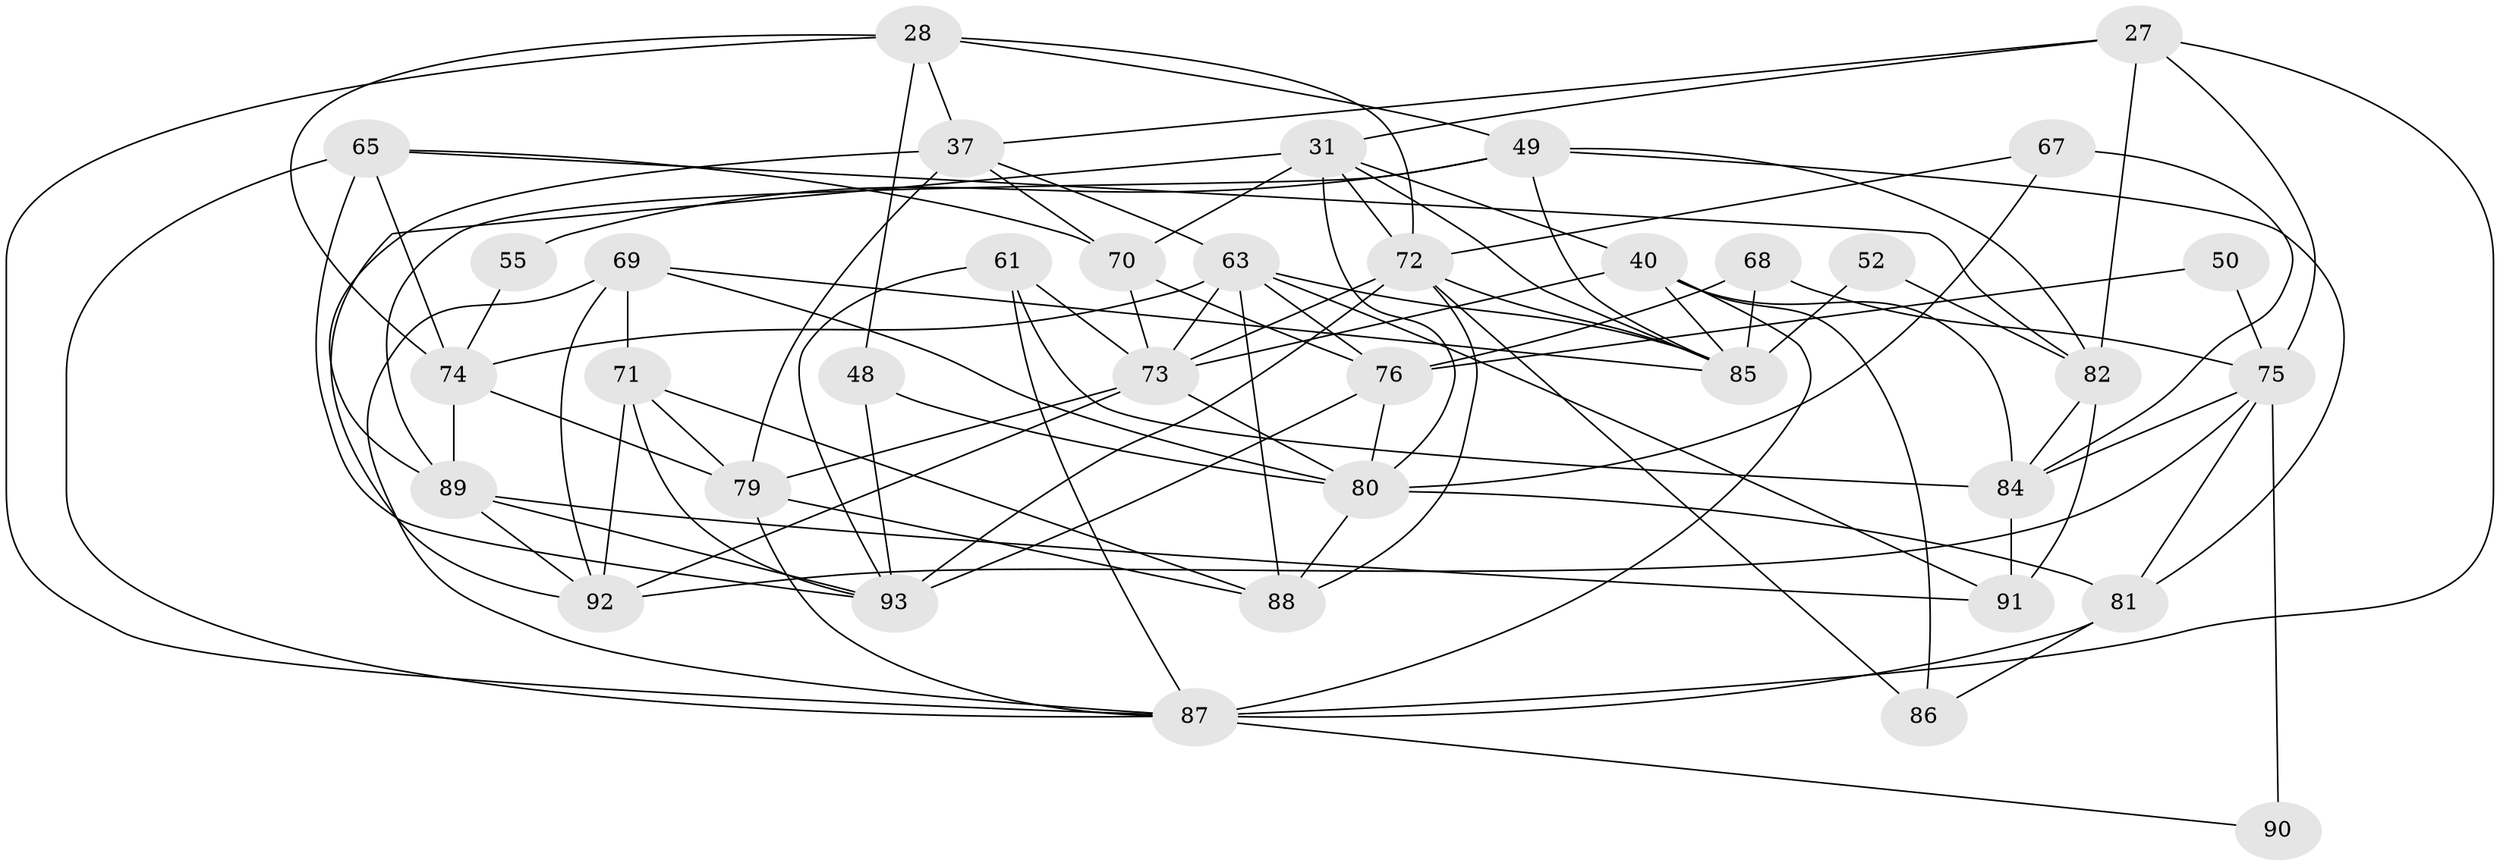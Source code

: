// original degree distribution, {3: 0.34408602150537637, 5: 0.17204301075268819, 6: 0.10752688172043011, 4: 0.23655913978494625, 2: 0.0967741935483871, 7: 0.03225806451612903, 9: 0.010752688172043012}
// Generated by graph-tools (version 1.1) at 2025/53/03/04/25 21:53:43]
// undirected, 37 vertices, 99 edges
graph export_dot {
graph [start="1"]
  node [color=gray90,style=filled];
  27 [super="+22"];
  28 [super="+5"];
  31;
  37 [super="+11+32"];
  40 [super="+30"];
  48;
  49 [super="+41"];
  50;
  52;
  55;
  61 [super="+53"];
  63 [super="+59+21"];
  65 [super="+56"];
  67 [super="+44"];
  68;
  69 [super="+42+39"];
  70 [super="+58"];
  71 [super="+34"];
  72 [super="+17+46"];
  73 [super="+25+57"];
  74 [super="+60"];
  75 [super="+18"];
  76 [super="+45"];
  79 [super="+51+36"];
  80 [super="+4+14"];
  81;
  82 [super="+43"];
  84 [super="+77"];
  85 [super="+47+54"];
  86;
  87 [super="+7+66"];
  88 [super="+64+8"];
  89 [super="+2+83"];
  90;
  91 [super="+23"];
  92;
  93 [super="+62+78"];
  27 -- 82;
  27 -- 75;
  27 -- 37;
  27 -- 31;
  27 -- 87;
  28 -- 48;
  28 -- 49;
  28 -- 72 [weight=2];
  28 -- 74 [weight=2];
  28 -- 87;
  28 -- 37;
  31 -- 92;
  31 -- 70 [weight=2];
  31 -- 80 [weight=2];
  31 -- 72;
  31 -- 40;
  31 -- 85;
  37 -- 89;
  37 -- 79;
  37 -- 63;
  37 -- 70;
  40 -- 84;
  40 -- 73;
  40 -- 87 [weight=2];
  40 -- 86;
  40 -- 85;
  48 -- 80;
  48 -- 93;
  49 -- 81;
  49 -- 82 [weight=2];
  49 -- 55;
  49 -- 89 [weight=2];
  49 -- 85;
  50 -- 75 [weight=2];
  50 -- 76 [weight=2];
  52 -- 82;
  52 -- 85;
  55 -- 74;
  61 -- 87 [weight=2];
  61 -- 73;
  61 -- 84;
  61 -- 93;
  63 -- 91;
  63 -- 73;
  63 -- 85;
  63 -- 88;
  63 -- 74;
  63 -- 76;
  65 -- 70;
  65 -- 87;
  65 -- 82;
  65 -- 74;
  65 -- 93;
  67 -- 80;
  67 -- 72;
  67 -- 84;
  68 -- 75;
  68 -- 76;
  68 -- 85;
  69 -- 71 [weight=2];
  69 -- 87 [weight=2];
  69 -- 85 [weight=3];
  69 -- 80;
  69 -- 92;
  70 -- 73;
  70 -- 76;
  71 -- 88 [weight=2];
  71 -- 93;
  71 -- 92;
  71 -- 79;
  72 -- 88 [weight=3];
  72 -- 85 [weight=2];
  72 -- 86;
  72 -- 93 [weight=3];
  72 -- 73;
  73 -- 80 [weight=2];
  73 -- 92;
  73 -- 79 [weight=2];
  74 -- 79 [weight=2];
  74 -- 89;
  75 -- 81;
  75 -- 90 [weight=2];
  75 -- 92 [weight=2];
  75 -- 84 [weight=2];
  76 -- 80;
  76 -- 93;
  79 -- 87 [weight=2];
  79 -- 88 [weight=2];
  80 -- 81;
  80 -- 88;
  81 -- 86;
  81 -- 87;
  82 -- 84;
  82 -- 91 [weight=2];
  84 -- 91;
  87 -- 90;
  89 -- 91;
  89 -- 92;
  89 -- 93;
}
